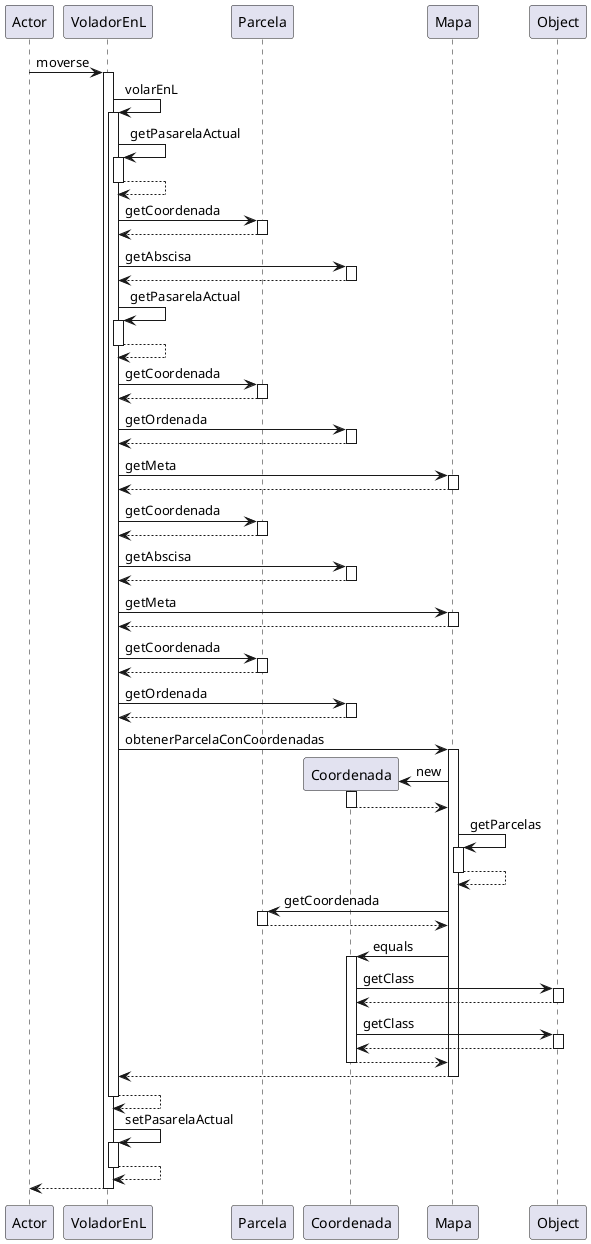 @startuml
participant Actor
Actor -> VoladorEnL : moverse
activate VoladorEnL
VoladorEnL -> VoladorEnL : volarEnL
activate VoladorEnL
VoladorEnL -> VoladorEnL : getPasarelaActual
activate VoladorEnL
VoladorEnL --> VoladorEnL
deactivate VoladorEnL
VoladorEnL -> Parcela : getCoordenada
activate Parcela
Parcela --> VoladorEnL
deactivate Parcela
VoladorEnL -> Coordenada : getAbscisa
activate Coordenada
Coordenada --> VoladorEnL
deactivate Coordenada
VoladorEnL -> VoladorEnL : getPasarelaActual
activate VoladorEnL
VoladorEnL --> VoladorEnL
deactivate VoladorEnL
VoladorEnL -> Parcela : getCoordenada
activate Parcela
Parcela --> VoladorEnL
deactivate Parcela
VoladorEnL -> Coordenada : getOrdenada
activate Coordenada
Coordenada --> VoladorEnL
deactivate Coordenada
VoladorEnL -> Mapa : getMeta
activate Mapa
Mapa --> VoladorEnL
deactivate Mapa
VoladorEnL -> Parcela : getCoordenada
activate Parcela
Parcela --> VoladorEnL
deactivate Parcela
VoladorEnL -> Coordenada : getAbscisa
activate Coordenada
Coordenada --> VoladorEnL
deactivate Coordenada
VoladorEnL -> Mapa : getMeta
activate Mapa
Mapa --> VoladorEnL
deactivate Mapa
VoladorEnL -> Parcela : getCoordenada
activate Parcela
Parcela --> VoladorEnL
deactivate Parcela
VoladorEnL -> Coordenada : getOrdenada
activate Coordenada
Coordenada --> VoladorEnL
deactivate Coordenada
VoladorEnL -> Mapa : obtenerParcelaConCoordenadas
activate Mapa
create Coordenada
Mapa -> Coordenada : new
activate Coordenada
Coordenada --> Mapa
deactivate Coordenada
Mapa -> Mapa : getParcelas
activate Mapa
Mapa --> Mapa
deactivate Mapa
Mapa -> Parcela : getCoordenada
activate Parcela
Parcela --> Mapa
deactivate Parcela
Mapa -> Coordenada : equals
activate Coordenada
Coordenada -> Object : getClass
activate Object
Object --> Coordenada
deactivate Object
Coordenada -> Object : getClass
activate Object
Object --> Coordenada
deactivate Object
Coordenada --> Mapa
deactivate Coordenada
Mapa --> VoladorEnL
deactivate Mapa
VoladorEnL --> VoladorEnL
deactivate VoladorEnL
VoladorEnL -> VoladorEnL : setPasarelaActual
activate VoladorEnL
VoladorEnL --> VoladorEnL
deactivate VoladorEnL
return
@enduml